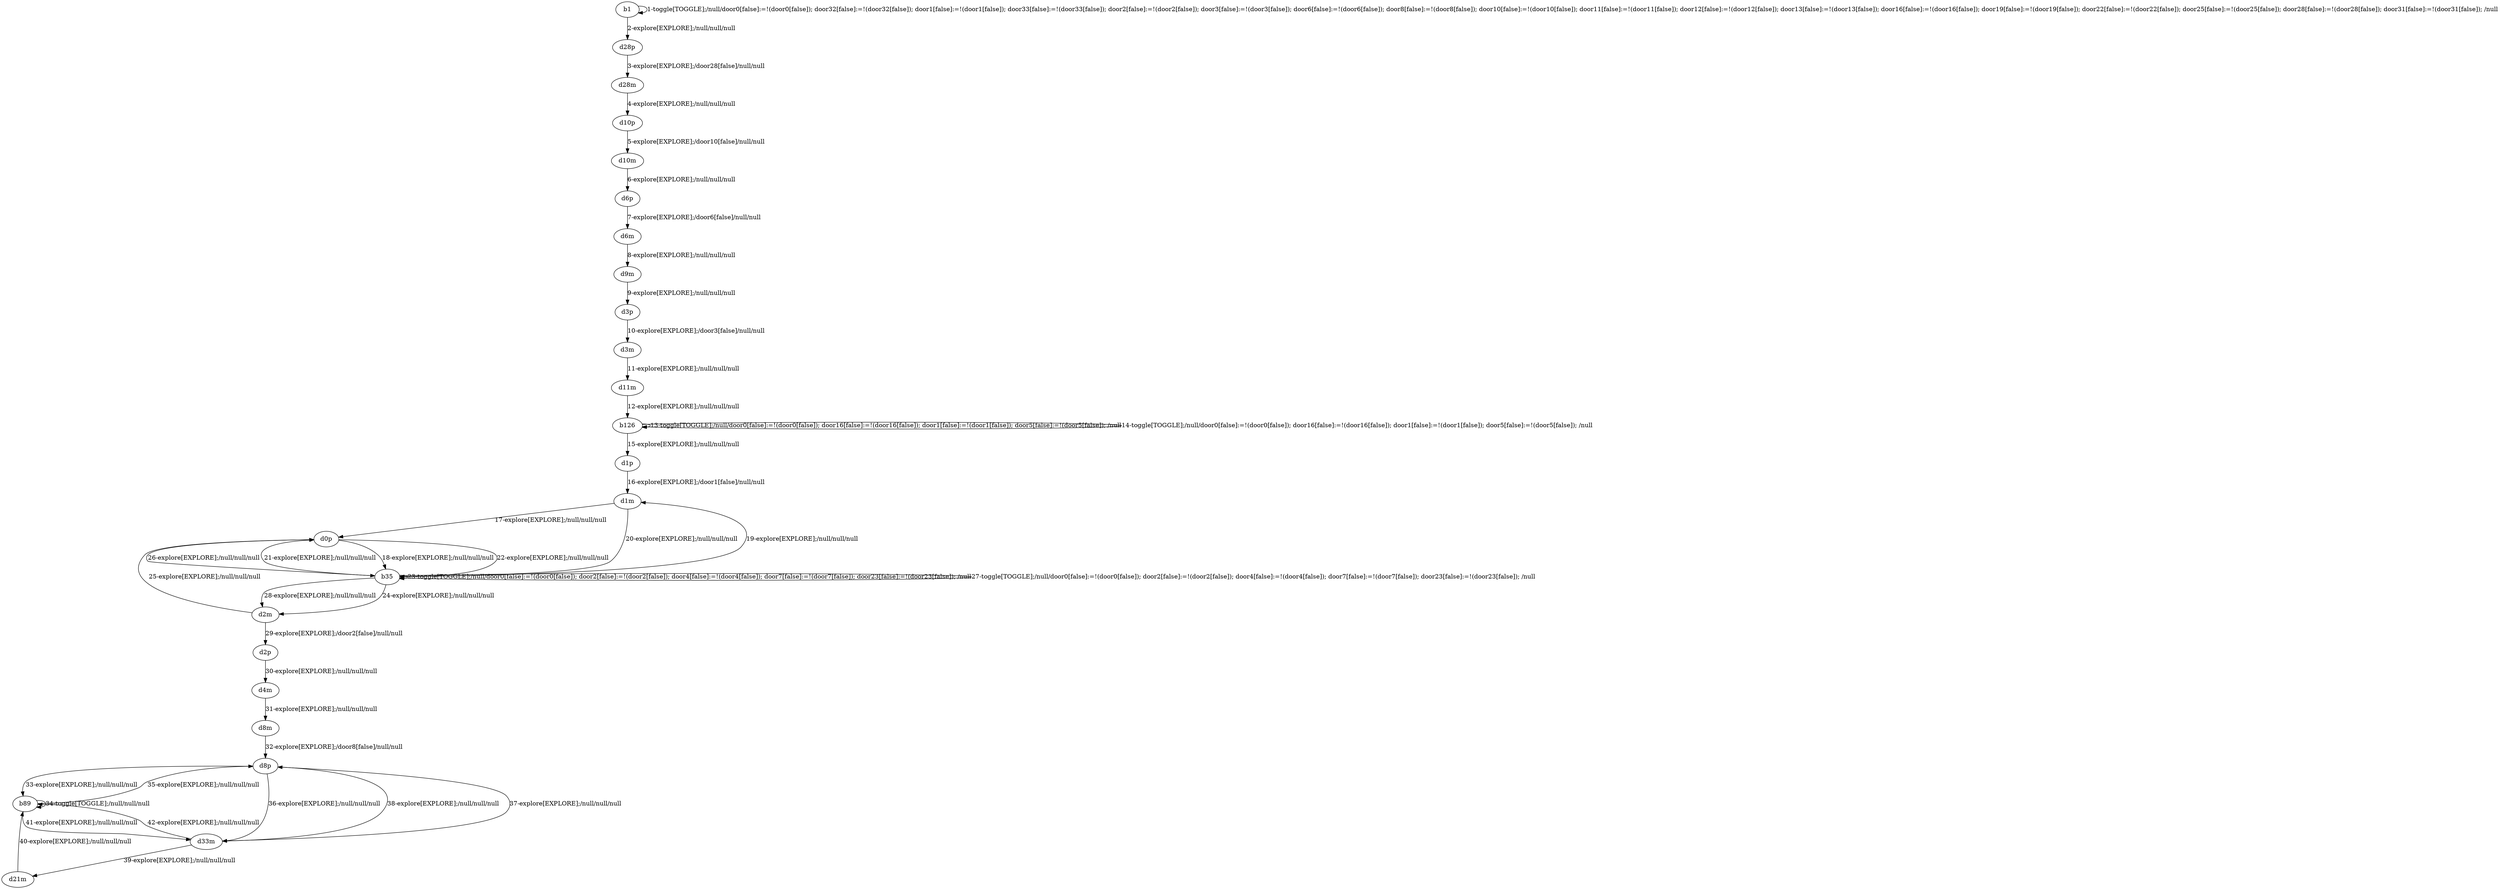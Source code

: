 # Total number of goals covered by this test: 1
# d33m --> b89

digraph g {
"b1" -> "b1" [label = "1-toggle[TOGGLE];/null/door0[false]:=!(door0[false]); door32[false]:=!(door32[false]); door1[false]:=!(door1[false]); door33[false]:=!(door33[false]); door2[false]:=!(door2[false]); door3[false]:=!(door3[false]); door6[false]:=!(door6[false]); door8[false]:=!(door8[false]); door10[false]:=!(door10[false]); door11[false]:=!(door11[false]); door12[false]:=!(door12[false]); door13[false]:=!(door13[false]); door16[false]:=!(door16[false]); door19[false]:=!(door19[false]); door22[false]:=!(door22[false]); door25[false]:=!(door25[false]); door28[false]:=!(door28[false]); door31[false]:=!(door31[false]); /null"];
"b1" -> "d28p" [label = "2-explore[EXPLORE];/null/null/null"];
"d28p" -> "d28m" [label = "3-explore[EXPLORE];/door28[false]/null/null"];
"d28m" -> "d10p" [label = "4-explore[EXPLORE];/null/null/null"];
"d10p" -> "d10m" [label = "5-explore[EXPLORE];/door10[false]/null/null"];
"d10m" -> "d6p" [label = "6-explore[EXPLORE];/null/null/null"];
"d6p" -> "d6m" [label = "7-explore[EXPLORE];/door6[false]/null/null"];
"d6m" -> "d9m" [label = "8-explore[EXPLORE];/null/null/null"];
"d9m" -> "d3p" [label = "9-explore[EXPLORE];/null/null/null"];
"d3p" -> "d3m" [label = "10-explore[EXPLORE];/door3[false]/null/null"];
"d3m" -> "d11m" [label = "11-explore[EXPLORE];/null/null/null"];
"d11m" -> "b126" [label = "12-explore[EXPLORE];/null/null/null"];
"b126" -> "b126" [label = "13-toggle[TOGGLE];/null/door0[false]:=!(door0[false]); door16[false]:=!(door16[false]); door1[false]:=!(door1[false]); door5[false]:=!(door5[false]); /null"];
"b126" -> "b126" [label = "14-toggle[TOGGLE];/null/door0[false]:=!(door0[false]); door16[false]:=!(door16[false]); door1[false]:=!(door1[false]); door5[false]:=!(door5[false]); /null"];
"b126" -> "d1p" [label = "15-explore[EXPLORE];/null/null/null"];
"d1p" -> "d1m" [label = "16-explore[EXPLORE];/door1[false]/null/null"];
"d1m" -> "d0p" [label = "17-explore[EXPLORE];/null/null/null"];
"d0p" -> "b35" [label = "18-explore[EXPLORE];/null/null/null"];
"b35" -> "d1m" [label = "19-explore[EXPLORE];/null/null/null"];
"d1m" -> "b35" [label = "20-explore[EXPLORE];/null/null/null"];
"b35" -> "d0p" [label = "21-explore[EXPLORE];/null/null/null"];
"d0p" -> "b35" [label = "22-explore[EXPLORE];/null/null/null"];
"b35" -> "b35" [label = "23-toggle[TOGGLE];/null/door0[false]:=!(door0[false]); door2[false]:=!(door2[false]); door4[false]:=!(door4[false]); door7[false]:=!(door7[false]); door23[false]:=!(door23[false]); /null"];
"b35" -> "d2m" [label = "24-explore[EXPLORE];/null/null/null"];
"d2m" -> "d0p" [label = "25-explore[EXPLORE];/null/null/null"];
"d0p" -> "b35" [label = "26-explore[EXPLORE];/null/null/null"];
"b35" -> "b35" [label = "27-toggle[TOGGLE];/null/door0[false]:=!(door0[false]); door2[false]:=!(door2[false]); door4[false]:=!(door4[false]); door7[false]:=!(door7[false]); door23[false]:=!(door23[false]); /null"];
"b35" -> "d2m" [label = "28-explore[EXPLORE];/null/null/null"];
"d2m" -> "d2p" [label = "29-explore[EXPLORE];/door2[false]/null/null"];
"d2p" -> "d4m" [label = "30-explore[EXPLORE];/null/null/null"];
"d4m" -> "d8m" [label = "31-explore[EXPLORE];/null/null/null"];
"d8m" -> "d8p" [label = "32-explore[EXPLORE];/door8[false]/null/null"];
"d8p" -> "b89" [label = "33-explore[EXPLORE];/null/null/null"];
"b89" -> "b89" [label = "34-toggle[TOGGLE];/null/null/null"];
"b89" -> "d8p" [label = "35-explore[EXPLORE];/null/null/null"];
"d8p" -> "d33m" [label = "36-explore[EXPLORE];/null/null/null"];
"d33m" -> "d8p" [label = "37-explore[EXPLORE];/null/null/null"];
"d8p" -> "d33m" [label = "38-explore[EXPLORE];/null/null/null"];
"d33m" -> "d21m" [label = "39-explore[EXPLORE];/null/null/null"];
"d21m" -> "b89" [label = "40-explore[EXPLORE];/null/null/null"];
"b89" -> "d33m" [label = "41-explore[EXPLORE];/null/null/null"];
"d33m" -> "b89" [label = "42-explore[EXPLORE];/null/null/null"];
}